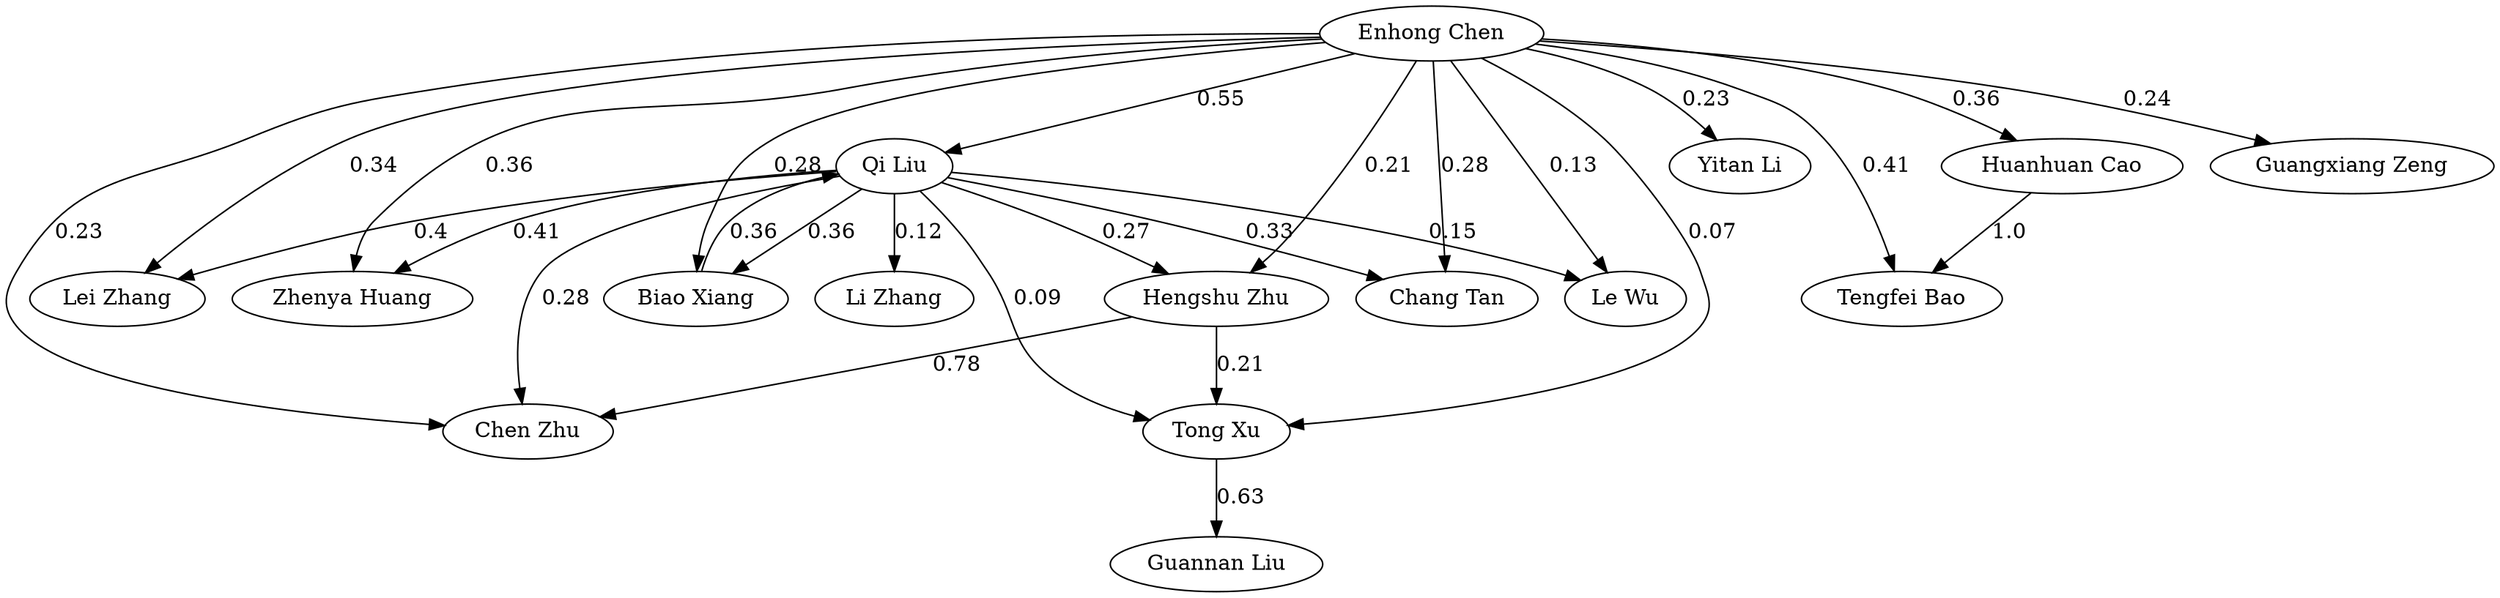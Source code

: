strict digraph G{
"Enhong Chen" -> "Qi Liu"[label = 0.55]
"Enhong Chen" -> "Lei Zhang"[label = 0.34]
"Enhong Chen" -> "Zhenya Huang"[label = 0.36]
"Qi Liu" -> "Hengshu Zhu"[label = 0.27]
"Qi Liu" -> "Chang Tan"[label = 0.33]
"Hengshu Zhu" -> "Chen Zhu"[label = 0.78]
"Enhong Chen" -> "Hengshu Zhu"[label = 0.21]
"Enhong Chen" -> "Chen Zhu"[label = 0.23]
"Enhong Chen" -> "Tengfei Bao"[label = 0.41]
"Qi Liu" -> "Tong Xu"[label = 0.09]
"Qi Liu" -> "Lei Zhang"[label = 0.4]
"Tong Xu" -> "Guannan Liu"[label = 0.63]
"Qi Liu" -> "Biao Xiang"[label = 0.36]
"Enhong Chen" -> "Yitan Li"[label = 0.23]
"Enhong Chen" -> "Le Wu"[label = 0.13]
"Enhong Chen" -> "Huanhuan Cao"[label = 0.36]
"Huanhuan Cao" -> "Tengfei Bao"[label = 1.0]
"Enhong Chen" -> "Biao Xiang"[label = 0.28]
"Qi Liu" -> "Li Zhang"[label = 0.12]
"Qi Liu" -> "Chen Zhu"[label = 0.28]
"Qi Liu" -> "Zhenya Huang"[label = 0.41]
"Enhong Chen" -> "Guangxiang Zeng"[label = 0.24]
"Qi Liu" -> "Le Wu"[label = 0.15]
"Enhong Chen" -> "Chang Tan"[label = 0.28]
"Hengshu Zhu" -> "Tong Xu"[label = 0.21]
"Enhong Chen" -> "Tong Xu"[label = 0.07]
"Biao Xiang" -> "Qi Liu"[label = 0.36]
}